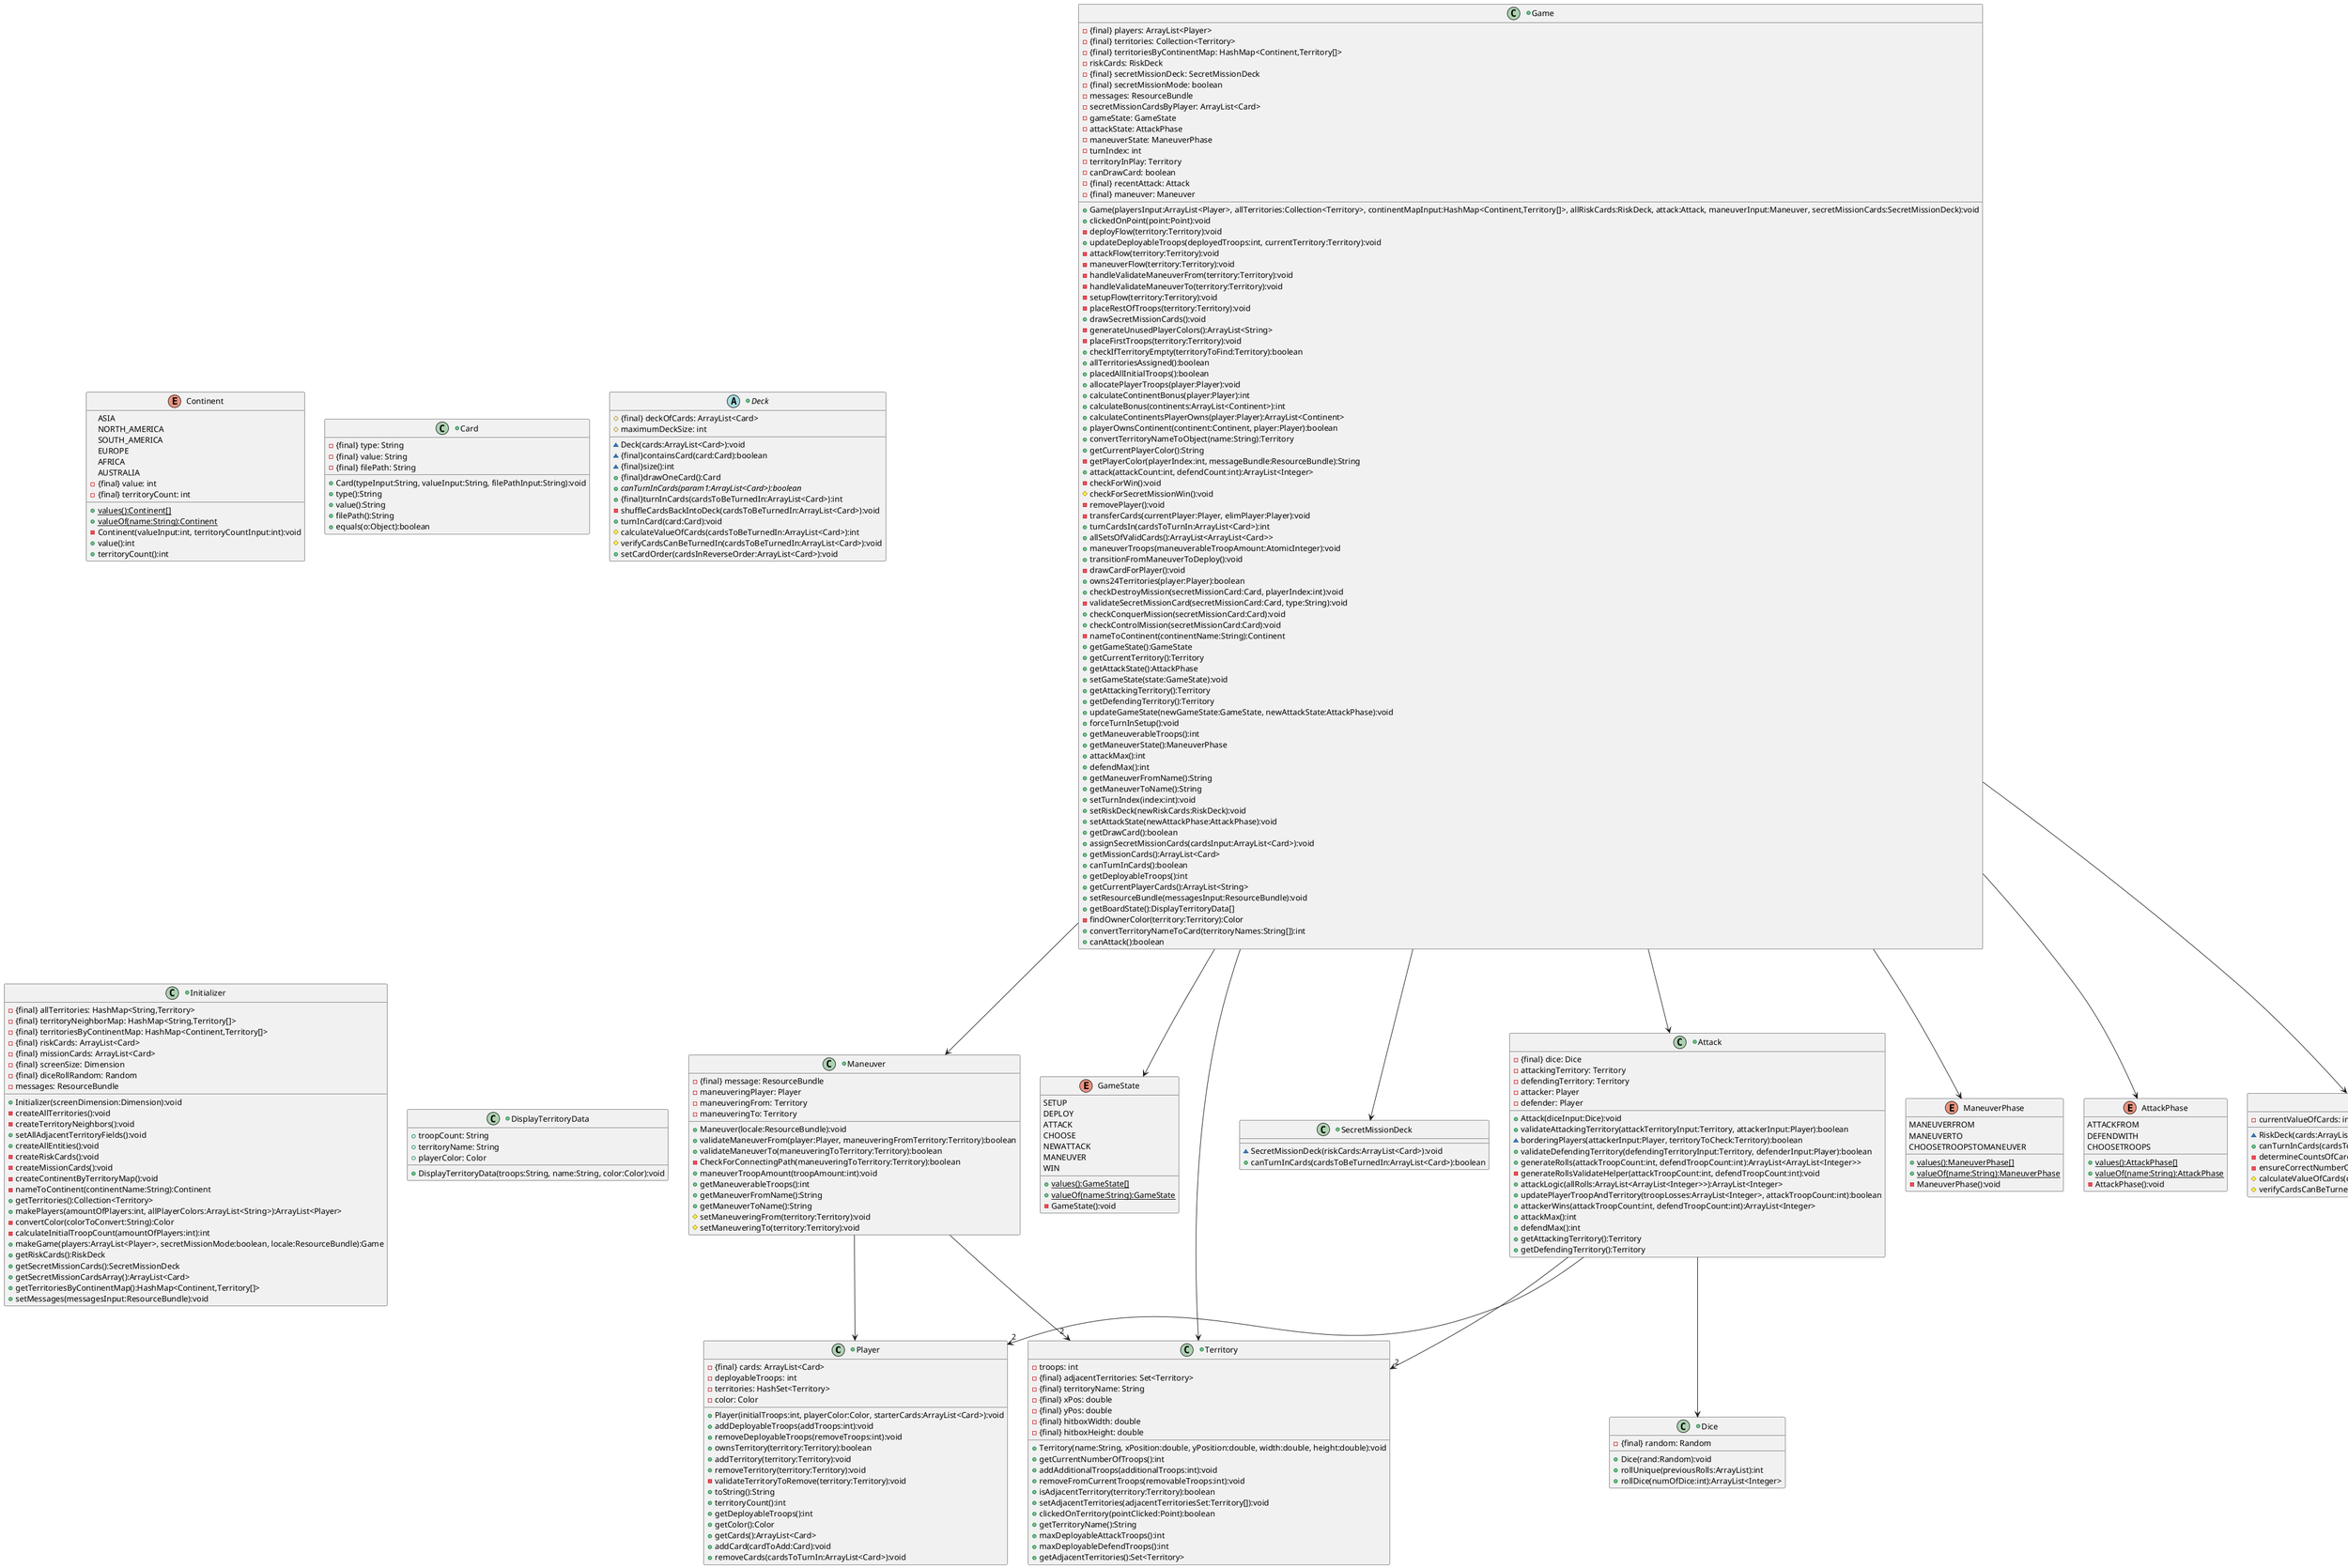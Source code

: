 @startuml
+class Player{
	-{final} cards: ArrayList<Card>
	- deployableTroops: int
	- territories: HashSet<Territory>
	- color: Color
	+Player(initialTroops:int, playerColor:Color, starterCards:ArrayList<Card>):void
	+addDeployableTroops(addTroops:int):void
	+removeDeployableTroops(removeTroops:int):void
	+ownsTerritory(territory:Territory):boolean
	+addTerritory(territory:Territory):void
	+removeTerritory(territory:Territory):void
	-validateTerritoryToRemove(territory:Territory):void
	+toString():String
	+territoryCount():int
	+getDeployableTroops():int
	+getColor():Color
	+getCards():ArrayList<Card>
	+addCard(cardToAdd:Card):void
	+removeCards(cardsToTurnIn:ArrayList<Card>):void
	}

enum Continent{
	ASIA
	NORTH_AMERICA
	SOUTH_AMERICA
	EUROPE
	AFRICA
	AUSTRALIA
	-{final} value: int
	-{final} territoryCount: int
	+{static}values():Continent[]
	+{static}valueOf(name:String):Continent
	-Continent(valueInput:int, territoryCountInput:int):void
	+value():int
	+territoryCount():int
	}

+class Maneuver{
	-{final} message: ResourceBundle
	- maneuveringPlayer: Player
	- maneuveringFrom: Territory
	- maneuveringTo: Territory
	+Maneuver(locale:ResourceBundle):void
	+validateManeuverFrom(player:Player, maneuveringFromTerritory:Territory):boolean
	+validateManeuverTo(maneuveringToTerritory:Territory):boolean
	-CheckForConnectingPath(maneuveringToTerritory:Territory):boolean
	+maneuverTroopAmount(troopAmount:int):void
	+getManeuverableTroops():int
	+getManeuverFromName():String
	+getManeuverToName():String
	#setManeuveringFrom(territory:Territory):void
	#setManeuveringTo(territory:Territory):void
	}

enum GameState{
	SETUP
	DEPLOY
	ATTACK
	CHOOSE
	NEWATTACK
	MANEUVER
	WIN
	+{static}values():GameState[]
	+{static}valueOf(name:String):GameState
	-GameState():void
	}

enum AttackPhase{
	ATTACKFROM
	DEFENDWITH
	CHOOSETROOPS
	+{static}values():AttackPhase[]
	+{static}valueOf(name:String):AttackPhase
	-AttackPhase():void
	}

enum ManeuverPhase{
	MANEUVERFROM
	MANEUVERTO
	CHOOSETROOPSTOMANEUVER
	+{static}values():ManeuverPhase[]
	+{static}valueOf(name:String):ManeuverPhase
	-ManeuverPhase():void
	}

+class Game{
	-{final} players: ArrayList<Player>
	-{final} territories: Collection<Territory>
	-{final} territoriesByContinentMap: HashMap<Continent,Territory[]>
	- riskCards: RiskDeck
	-{final} secretMissionDeck: SecretMissionDeck
	-{final} secretMissionMode: boolean
	- messages: ResourceBundle
	- secretMissionCardsByPlayer: ArrayList<Card>
	- gameState: GameState
	- attackState: AttackPhase
	- maneuverState: ManeuverPhase
	- turnIndex: int
	- territoryInPlay: Territory
	- canDrawCard: boolean
	-{final} recentAttack: Attack
	-{final} maneuver: Maneuver
	+Game(playersInput:ArrayList<Player>, allTerritories:Collection<Territory>, continentMapInput:HashMap<Continent,Territory[]>, allRiskCards:RiskDeck, attack:Attack, maneuverInput:Maneuver, secretMissionCards:SecretMissionDeck):void
	+clickedOnPoint(point:Point):void
	-deployFlow(territory:Territory):void
	+updateDeployableTroops(deployedTroops:int, currentTerritory:Territory):void
	-attackFlow(territory:Territory):void
	-maneuverFlow(territory:Territory):void
	-handleValidateManeuverFrom(territory:Territory):void
	-handleValidateManeuverTo(territory:Territory):void
	-setupFlow(territory:Territory):void
	-placeRestOfTroops(territory:Territory):void
	+drawSecretMissionCards():void
	-generateUnusedPlayerColors():ArrayList<String>
	-placeFirstTroops(territory:Territory):void
	+checkIfTerritoryEmpty(territoryToFind:Territory):boolean
	+allTerritoriesAssigned():boolean
	+placedAllInitialTroops():boolean
	+allocatePlayerTroops(player:Player):void
	+calculateContinentBonus(player:Player):int
	+calculateBonus(continents:ArrayList<Continent>):int
	+calculateContinentsPlayerOwns(player:Player):ArrayList<Continent>
	+playerOwnsContinent(continent:Continent, player:Player):boolean
	+convertTerritoryNameToObject(name:String):Territory
	+getCurrentPlayerColor():String
	-getPlayerColor(playerIndex:int, messageBundle:ResourceBundle):String
	+attack(attackCount:int, defendCount:int):ArrayList<Integer>
	-checkForWin():void
	#checkForSecretMissionWin():void
	-removePlayer():void
	-transferCards(currentPlayer:Player, elimPlayer:Player):void
	+turnCardsIn(cardsToTurnIn:ArrayList<Card>):int
	+allSetsOfValidCards():ArrayList<ArrayList<Card>>
	+maneuverTroops(maneuverableTroopAmount:AtomicInteger):void
	+transitionFromManeuverToDeploy():void
	-drawCardForPlayer():void
	+owns24Territories(player:Player):boolean
	+checkDestroyMission(secretMissionCard:Card, playerIndex:int):void
	-validateSecretMissionCard(secretMissionCard:Card, type:String):void
	+checkConquerMission(secretMissionCard:Card):void
	+checkControlMission(secretMissionCard:Card):void
	-nameToContinent(continentName:String):Continent
	+getGameState():GameState
	+getCurrentTerritory():Territory
	+getAttackState():AttackPhase
	+setGameState(state:GameState):void
	+getAttackingTerritory():Territory
	+getDefendingTerritory():Territory
	+updateGameState(newGameState:GameState, newAttackState:AttackPhase):void
	+forceTurnInSetup():void
	+getManeuverableTroops():int
	+getManeuverState():ManeuverPhase
	+attackMax():int
	+defendMax():int
	+getManeuverFromName():String
	+getManeuverToName():String
	+setTurnIndex(index:int):void
	+setRiskDeck(newRiskCards:RiskDeck):void
	+setAttackState(newAttackPhase:AttackPhase):void
	+getDrawCard():boolean
	+assignSecretMissionCards(cardsInput:ArrayList<Card>):void
	+getMissionCards():ArrayList<Card>
	+canTurnInCards():boolean
	+getDeployableTroops():int
	+getCurrentPlayerCards():ArrayList<String>
	+setResourceBundle(messagesInput:ResourceBundle):void
	+getBoardState():DisplayTerritoryData[]
	-findOwnerColor(territory:Territory):Color
	+convertTerritoryNameToCard(territoryNames:String[]):int
	+canAttack():boolean
	}

+class SecretMissionDeck{
	~SecretMissionDeck(riskCards:ArrayList<Card>):void
	+canTurnInCards(cardsToBeTurnedIn:ArrayList<Card>):boolean
	}

+class Card{
	-{final} type: String
	-{final} value: String
	-{final} filePath: String
	+Card(typeInput:String, valueInput:String, filePathInput:String):void
	+type():String
	+value():String
	+filePath():String
	+equals(o:Object):boolean
	}

+class Attack{
	-{final} dice: Dice
	- attackingTerritory: Territory
	- defendingTerritory: Territory
	- attacker: Player
	- defender: Player
	+Attack(diceInput:Dice):void
	+validateAttackingTerritory(attackTerritoryInput:Territory, attackerInput:Player):boolean
	~borderingPlayers(attackerInput:Player, territoryToCheck:Territory):boolean
	+validateDefendingTerritory(defendingTerritoryInput:Territory, defenderInput:Player):boolean
	+generateRolls(attackTroopCount:int, defendTroopCount:int):ArrayList<ArrayList<Integer>>
	-generateRollsValidateHelper(attackTroopCount:int, defendTroopCount:int):void
	+attackLogic(allRolls:ArrayList<ArrayList<Integer>>):ArrayList<Integer>
	+updatePlayerTroopAndTerritory(troopLosses:ArrayList<Integer>, attackTroopCount:int):boolean
	+attackerWins(attackTroopCount:int, defendTroopCount:int):ArrayList<Integer>
	+attackMax():int
	+defendMax():int
	+getAttackingTerritory():Territory
	+getDefendingTerritory():Territory
	}

+class Territory{
	- troops: int
	-{final} adjacentTerritories: Set<Territory>
	-{final} territoryName: String
	-{final} xPos: double
	-{final} yPos: double
	-{final} hitboxWidth: double
	-{final} hitboxHeight: double
	+Territory(name:String, xPosition:double, yPosition:double, width:double, height:double):void
	+getCurrentNumberOfTroops():int
	+addAdditionalTroops(additionalTroops:int):void
	+removeFromCurrentTroops(removableTroops:int):void
	+isAdjacentTerritory(territory:Territory):boolean
	+setAdjacentTerritories(adjacentTerritoriesSet:Territory[]):void
	+clickedOnTerritory(pointClicked:Point):boolean
	+getTerritoryName():String
	+maxDeployableAttackTroops():int
	+maxDeployableDefendTroops():int
	+getAdjacentTerritories():Set<Territory>
	}

+abstract class Deck{
	#{final} deckOfCards: ArrayList<Card>
	# maximumDeckSize: int
	~Deck(cards:ArrayList<Card>):void
	~{final}containsCard(card:Card):boolean
	~{final}size():int
	+{final}drawOneCard():Card
	+{abstract}canTurnInCards(param1:ArrayList<Card>):boolean
	+{final}turnInCards(cardsToBeTurnedIn:ArrayList<Card>):int
	-shuffleCardsBackIntoDeck(cardsToBeTurnedIn:ArrayList<Card>):void
	+turnInCard(card:Card):void
	#calculateValueOfCards(cardsToBeTurnedIn:ArrayList<Card>):int
	#verifyCardsCanBeTurnedIn(cardsToBeTurnedIn:ArrayList<Card>):void
	+setCardOrder(cardsInReverseOrder:ArrayList<Card>):void
	}

+class Initializer{
	-{final} allTerritories: HashMap<String,Territory>
	-{final} territoryNeighborMap: HashMap<String,Territory[]>
	-{final} territoriesByContinentMap: HashMap<Continent,Territory[]>
	-{final} riskCards: ArrayList<Card>
	-{final} missionCards: ArrayList<Card>
	-{final} screenSize: Dimension
	-{final} diceRollRandom: Random
	- messages: ResourceBundle
	+Initializer(screenDimension:Dimension):void
	-createAllTerritories():void
	-createTerritoryNeighbors():void
	+setAllAdjacentTerritoryFields():void
	+createAllEntities():void
	-createRiskCards():void
	-createMissionCards():void
	-createContinentByTerritoryMap():void
	-nameToContinent(continentName:String):Continent
	+getTerritories():Collection<Territory>
	+makePlayers(amountOfPlayers:int, allPlayerColors:ArrayList<String>):ArrayList<Player>
	-convertColor(colorToConvert:String):Color
	-calculateInitialTroopCount(amountOfPlayers:int):int
	+makeGame(players:ArrayList<Player>, secretMissionMode:boolean, locale:ResourceBundle):Game
	+getRiskCards():RiskDeck
	+getSecretMissionCards():SecretMissionDeck
	+getSecretMissionCardsArray():ArrayList<Card>
	+getTerritoriesByContinentMap():HashMap<Continent,Territory[]>
	+setMessages(messagesInput:ResourceBundle):void
	}

+class Dice{
	-{final} random: Random
	+Dice(rand:Random):void
	+rollUnique(previousRolls:ArrayList):int
	+rollDice(numOfDice:int):ArrayList<Integer>
	}

+class RiskDeck{
	- currentValueOfCards: int
	~RiskDeck(cards:ArrayList<Card>):void
	+canTurnInCards(cardsToBeTurnedIn:ArrayList<Card>):boolean
	-determineCountsOfCardTypes(cardsToBeTurnedIn:ArrayList<Card>):int[]
	-ensureCorrectNumberOfCardTypes(cardTypes:int[]):boolean
	#calculateValueOfCards(cardsToBeTurnedIn:ArrayList<Card>):int
	#verifyCardsCanBeTurnedIn(cardsToBeTurnedIn:ArrayList<Card>):void
	}

+class DisplayTerritoryData{
	+ troopCount: String
	+ territoryName: String
	+ playerColor: Color
	+DisplayTerritoryData(troops:String, name:String, color:Color):void
	}

Game-->Maneuver
Attack-->Dice
Game-->RiskDeck
Maneuver-->"2"Territory
Game-->ManeuverPhase
Game-->AttackPhase
Game-->Territory
Attack-->"2"Territory
Game-->Attack
Game-->GameState
Game-->SecretMissionDeck
Attack-->"2"Player
Maneuver-->Player
@enduml
